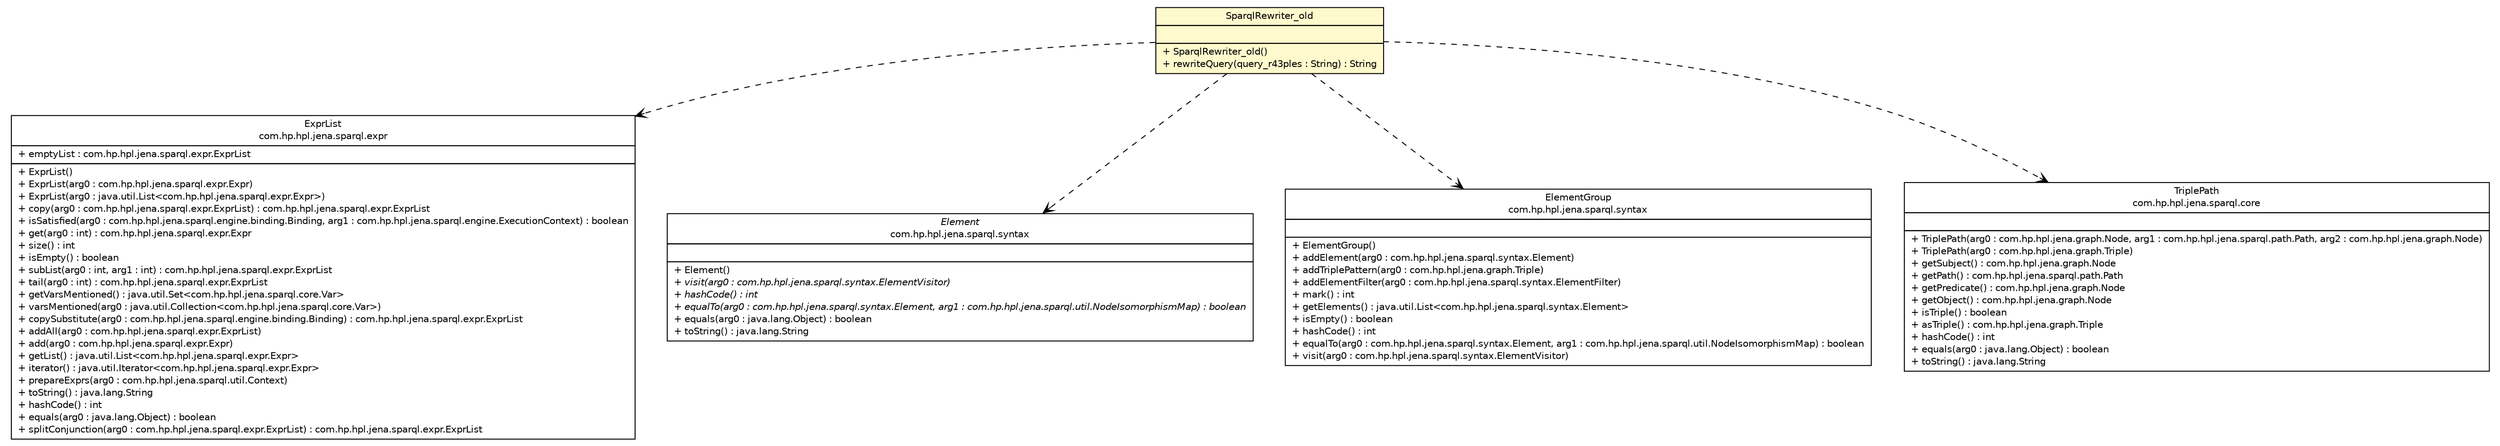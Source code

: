 #!/usr/local/bin/dot
#
# Class diagram 
# Generated by UMLGraph version R5_6-24-gf6e263 (http://www.umlgraph.org/)
#

digraph G {
	edge [fontname="Helvetica",fontsize=10,labelfontname="Helvetica",labelfontsize=10];
	node [fontname="Helvetica",fontsize=10,shape=plaintext];
	nodesep=0.25;
	ranksep=0.5;
	// de.tud.plt.r43ples.management.SparqlRewriter_old
	c1622 [label=<<table title="de.tud.plt.r43ples.management.SparqlRewriter_old" border="0" cellborder="1" cellspacing="0" cellpadding="2" port="p" bgcolor="lemonChiffon" href="./SparqlRewriter_old.html">
		<tr><td><table border="0" cellspacing="0" cellpadding="1">
<tr><td align="center" balign="center"> SparqlRewriter_old </td></tr>
		</table></td></tr>
		<tr><td><table border="0" cellspacing="0" cellpadding="1">
<tr><td align="left" balign="left">  </td></tr>
		</table></td></tr>
		<tr><td><table border="0" cellspacing="0" cellpadding="1">
<tr><td align="left" balign="left"> + SparqlRewriter_old() </td></tr>
<tr><td align="left" balign="left"> + rewriteQuery(query_r43ples : String) : String </td></tr>
		</table></td></tr>
		</table>>, URL="./SparqlRewriter_old.html", fontname="Helvetica", fontcolor="black", fontsize=10.0];
	// de.tud.plt.r43ples.management.SparqlRewriter_old DEPEND com.hp.hpl.jena.sparql.expr.ExprList
	c1622:p -> c1631:p [taillabel="", label="", headlabel="", fontname="Helvetica", fontcolor="black", fontsize=10.0, color="black", arrowhead=open, style=dashed];
	// de.tud.plt.r43ples.management.SparqlRewriter_old DEPEND com.hp.hpl.jena.sparql.syntax.Element
	c1622:p -> c1632:p [taillabel="", label="", headlabel="", fontname="Helvetica", fontcolor="black", fontsize=10.0, color="black", arrowhead=open, style=dashed];
	// de.tud.plt.r43ples.management.SparqlRewriter_old DEPEND com.hp.hpl.jena.sparql.syntax.ElementGroup
	c1622:p -> c1633:p [taillabel="", label="", headlabel="", fontname="Helvetica", fontcolor="black", fontsize=10.0, color="black", arrowhead=open, style=dashed];
	// de.tud.plt.r43ples.management.SparqlRewriter_old DEPEND com.hp.hpl.jena.sparql.core.TriplePath
	c1622:p -> c1634:p [taillabel="", label="", headlabel="", fontname="Helvetica", fontcolor="black", fontsize=10.0, color="black", arrowhead=open, style=dashed];
	// com.hp.hpl.jena.sparql.expr.ExprList
	c1631 [label=<<table title="com.hp.hpl.jena.sparql.expr.ExprList" border="0" cellborder="1" cellspacing="0" cellpadding="2" port="p" href="http://java.sun.com/j2se/1.4.2/docs/api/com/hp/hpl/jena/sparql/expr/ExprList.html">
		<tr><td><table border="0" cellspacing="0" cellpadding="1">
<tr><td align="center" balign="center"> ExprList </td></tr>
<tr><td align="center" balign="center"> com.hp.hpl.jena.sparql.expr </td></tr>
		</table></td></tr>
		<tr><td><table border="0" cellspacing="0" cellpadding="1">
<tr><td align="left" balign="left"> + emptyList : com.hp.hpl.jena.sparql.expr.ExprList </td></tr>
		</table></td></tr>
		<tr><td><table border="0" cellspacing="0" cellpadding="1">
<tr><td align="left" balign="left"> + ExprList() </td></tr>
<tr><td align="left" balign="left"> + ExprList(arg0 : com.hp.hpl.jena.sparql.expr.Expr) </td></tr>
<tr><td align="left" balign="left"> + ExprList(arg0 : java.util.List&lt;com.hp.hpl.jena.sparql.expr.Expr&gt;) </td></tr>
<tr><td align="left" balign="left"> + copy(arg0 : com.hp.hpl.jena.sparql.expr.ExprList) : com.hp.hpl.jena.sparql.expr.ExprList </td></tr>
<tr><td align="left" balign="left"> + isSatisfied(arg0 : com.hp.hpl.jena.sparql.engine.binding.Binding, arg1 : com.hp.hpl.jena.sparql.engine.ExecutionContext) : boolean </td></tr>
<tr><td align="left" balign="left"> + get(arg0 : int) : com.hp.hpl.jena.sparql.expr.Expr </td></tr>
<tr><td align="left" balign="left"> + size() : int </td></tr>
<tr><td align="left" balign="left"> + isEmpty() : boolean </td></tr>
<tr><td align="left" balign="left"> + subList(arg0 : int, arg1 : int) : com.hp.hpl.jena.sparql.expr.ExprList </td></tr>
<tr><td align="left" balign="left"> + tail(arg0 : int) : com.hp.hpl.jena.sparql.expr.ExprList </td></tr>
<tr><td align="left" balign="left"> + getVarsMentioned() : java.util.Set&lt;com.hp.hpl.jena.sparql.core.Var&gt; </td></tr>
<tr><td align="left" balign="left"> + varsMentioned(arg0 : java.util.Collection&lt;com.hp.hpl.jena.sparql.core.Var&gt;) </td></tr>
<tr><td align="left" balign="left"> + copySubstitute(arg0 : com.hp.hpl.jena.sparql.engine.binding.Binding) : com.hp.hpl.jena.sparql.expr.ExprList </td></tr>
<tr><td align="left" balign="left"> + addAll(arg0 : com.hp.hpl.jena.sparql.expr.ExprList) </td></tr>
<tr><td align="left" balign="left"> + add(arg0 : com.hp.hpl.jena.sparql.expr.Expr) </td></tr>
<tr><td align="left" balign="left"> + getList() : java.util.List&lt;com.hp.hpl.jena.sparql.expr.Expr&gt; </td></tr>
<tr><td align="left" balign="left"> + iterator() : java.util.Iterator&lt;com.hp.hpl.jena.sparql.expr.Expr&gt; </td></tr>
<tr><td align="left" balign="left"> + prepareExprs(arg0 : com.hp.hpl.jena.sparql.util.Context) </td></tr>
<tr><td align="left" balign="left"> + toString() : java.lang.String </td></tr>
<tr><td align="left" balign="left"> + hashCode() : int </td></tr>
<tr><td align="left" balign="left"> + equals(arg0 : java.lang.Object) : boolean </td></tr>
<tr><td align="left" balign="left"> + splitConjunction(arg0 : com.hp.hpl.jena.sparql.expr.ExprList) : com.hp.hpl.jena.sparql.expr.ExprList </td></tr>
		</table></td></tr>
		</table>>, URL="http://java.sun.com/j2se/1.4.2/docs/api/com/hp/hpl/jena/sparql/expr/ExprList.html", fontname="Helvetica", fontcolor="black", fontsize=10.0];
	// com.hp.hpl.jena.sparql.syntax.Element
	c1632 [label=<<table title="com.hp.hpl.jena.sparql.syntax.Element" border="0" cellborder="1" cellspacing="0" cellpadding="2" port="p" href="http://java.sun.com/j2se/1.4.2/docs/api/com/hp/hpl/jena/sparql/syntax/Element.html">
		<tr><td><table border="0" cellspacing="0" cellpadding="1">
<tr><td align="center" balign="center"><font face="Helvetica-Oblique"> Element </font></td></tr>
<tr><td align="center" balign="center"> com.hp.hpl.jena.sparql.syntax </td></tr>
		</table></td></tr>
		<tr><td><table border="0" cellspacing="0" cellpadding="1">
<tr><td align="left" balign="left">  </td></tr>
		</table></td></tr>
		<tr><td><table border="0" cellspacing="0" cellpadding="1">
<tr><td align="left" balign="left"> + Element() </td></tr>
<tr><td align="left" balign="left"><font face="Helvetica-Oblique" point-size="10.0"> + visit(arg0 : com.hp.hpl.jena.sparql.syntax.ElementVisitor) </font></td></tr>
<tr><td align="left" balign="left"><font face="Helvetica-Oblique" point-size="10.0"> + hashCode() : int </font></td></tr>
<tr><td align="left" balign="left"><font face="Helvetica-Oblique" point-size="10.0"> + equalTo(arg0 : com.hp.hpl.jena.sparql.syntax.Element, arg1 : com.hp.hpl.jena.sparql.util.NodeIsomorphismMap) : boolean </font></td></tr>
<tr><td align="left" balign="left"> + equals(arg0 : java.lang.Object) : boolean </td></tr>
<tr><td align="left" balign="left"> + toString() : java.lang.String </td></tr>
		</table></td></tr>
		</table>>, URL="http://java.sun.com/j2se/1.4.2/docs/api/com/hp/hpl/jena/sparql/syntax/Element.html", fontname="Helvetica", fontcolor="black", fontsize=10.0];
	// com.hp.hpl.jena.sparql.core.TriplePath
	c1634 [label=<<table title="com.hp.hpl.jena.sparql.core.TriplePath" border="0" cellborder="1" cellspacing="0" cellpadding="2" port="p" href="http://java.sun.com/j2se/1.4.2/docs/api/com/hp/hpl/jena/sparql/core/TriplePath.html">
		<tr><td><table border="0" cellspacing="0" cellpadding="1">
<tr><td align="center" balign="center"> TriplePath </td></tr>
<tr><td align="center" balign="center"> com.hp.hpl.jena.sparql.core </td></tr>
		</table></td></tr>
		<tr><td><table border="0" cellspacing="0" cellpadding="1">
<tr><td align="left" balign="left">  </td></tr>
		</table></td></tr>
		<tr><td><table border="0" cellspacing="0" cellpadding="1">
<tr><td align="left" balign="left"> + TriplePath(arg0 : com.hp.hpl.jena.graph.Node, arg1 : com.hp.hpl.jena.sparql.path.Path, arg2 : com.hp.hpl.jena.graph.Node) </td></tr>
<tr><td align="left" balign="left"> + TriplePath(arg0 : com.hp.hpl.jena.graph.Triple) </td></tr>
<tr><td align="left" balign="left"> + getSubject() : com.hp.hpl.jena.graph.Node </td></tr>
<tr><td align="left" balign="left"> + getPath() : com.hp.hpl.jena.sparql.path.Path </td></tr>
<tr><td align="left" balign="left"> + getPredicate() : com.hp.hpl.jena.graph.Node </td></tr>
<tr><td align="left" balign="left"> + getObject() : com.hp.hpl.jena.graph.Node </td></tr>
<tr><td align="left" balign="left"> + isTriple() : boolean </td></tr>
<tr><td align="left" balign="left"> + asTriple() : com.hp.hpl.jena.graph.Triple </td></tr>
<tr><td align="left" balign="left"> + hashCode() : int </td></tr>
<tr><td align="left" balign="left"> + equals(arg0 : java.lang.Object) : boolean </td></tr>
<tr><td align="left" balign="left"> + toString() : java.lang.String </td></tr>
		</table></td></tr>
		</table>>, URL="http://java.sun.com/j2se/1.4.2/docs/api/com/hp/hpl/jena/sparql/core/TriplePath.html", fontname="Helvetica", fontcolor="black", fontsize=10.0];
	// com.hp.hpl.jena.sparql.syntax.ElementGroup
	c1633 [label=<<table title="com.hp.hpl.jena.sparql.syntax.ElementGroup" border="0" cellborder="1" cellspacing="0" cellpadding="2" port="p" href="http://java.sun.com/j2se/1.4.2/docs/api/com/hp/hpl/jena/sparql/syntax/ElementGroup.html">
		<tr><td><table border="0" cellspacing="0" cellpadding="1">
<tr><td align="center" balign="center"> ElementGroup </td></tr>
<tr><td align="center" balign="center"> com.hp.hpl.jena.sparql.syntax </td></tr>
		</table></td></tr>
		<tr><td><table border="0" cellspacing="0" cellpadding="1">
<tr><td align="left" balign="left">  </td></tr>
		</table></td></tr>
		<tr><td><table border="0" cellspacing="0" cellpadding="1">
<tr><td align="left" balign="left"> + ElementGroup() </td></tr>
<tr><td align="left" balign="left"> + addElement(arg0 : com.hp.hpl.jena.sparql.syntax.Element) </td></tr>
<tr><td align="left" balign="left"> + addTriplePattern(arg0 : com.hp.hpl.jena.graph.Triple) </td></tr>
<tr><td align="left" balign="left"> + addElementFilter(arg0 : com.hp.hpl.jena.sparql.syntax.ElementFilter) </td></tr>
<tr><td align="left" balign="left"> + mark() : int </td></tr>
<tr><td align="left" balign="left"> + getElements() : java.util.List&lt;com.hp.hpl.jena.sparql.syntax.Element&gt; </td></tr>
<tr><td align="left" balign="left"> + isEmpty() : boolean </td></tr>
<tr><td align="left" balign="left"> + hashCode() : int </td></tr>
<tr><td align="left" balign="left"> + equalTo(arg0 : com.hp.hpl.jena.sparql.syntax.Element, arg1 : com.hp.hpl.jena.sparql.util.NodeIsomorphismMap) : boolean </td></tr>
<tr><td align="left" balign="left"> + visit(arg0 : com.hp.hpl.jena.sparql.syntax.ElementVisitor) </td></tr>
		</table></td></tr>
		</table>>, URL="http://java.sun.com/j2se/1.4.2/docs/api/com/hp/hpl/jena/sparql/syntax/ElementGroup.html", fontname="Helvetica", fontcolor="black", fontsize=10.0];
}

